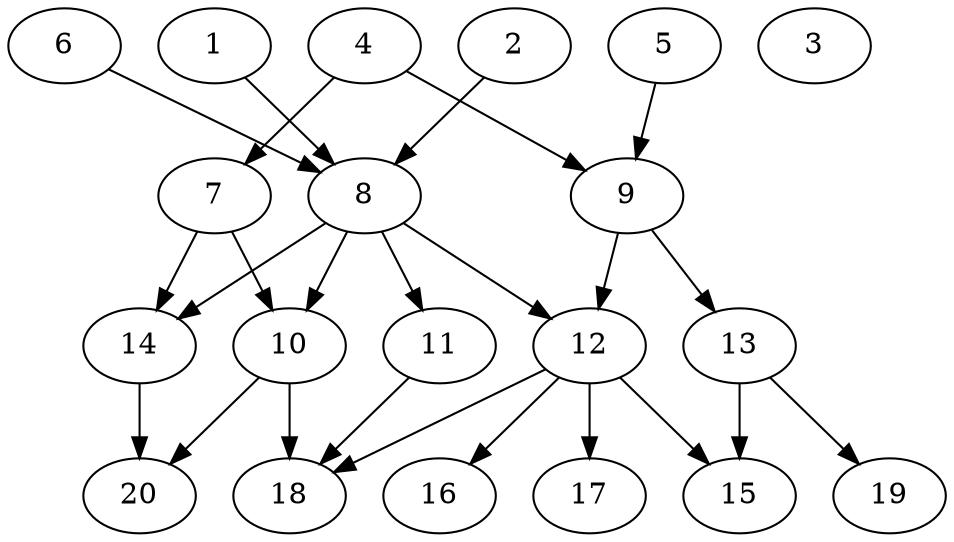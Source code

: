 // DAG automatically generated by daggen at Wed Jul 24 22:02:40 2019
// ./daggen --dot -n 20 --ccr 0.3 --fat 0.6 --regular 0.5 --density 0.5 --mindata 5242880 --maxdata 52428800 
digraph G {
  1 [size="94139733", alpha="0.08", expect_size="28241920"] 
  1 -> 8 [size ="28241920"]
  2 [size="145394347", alpha="0.03", expect_size="43618304"] 
  2 -> 8 [size ="43618304"]
  3 [size="62020267", alpha="0.07", expect_size="18606080"] 
  4 [size="144872107", alpha="0.14", expect_size="43461632"] 
  4 -> 7 [size ="43461632"]
  4 -> 9 [size ="43461632"]
  5 [size="156269227", alpha="0.03", expect_size="46880768"] 
  5 -> 9 [size ="46880768"]
  6 [size="131211947", alpha="0.19", expect_size="39363584"] 
  6 -> 8 [size ="39363584"]
  7 [size="90948267", alpha="0.08", expect_size="27284480"] 
  7 -> 10 [size ="27284480"]
  7 -> 14 [size ="27284480"]
  8 [size="54777173", alpha="0.03", expect_size="16433152"] 
  8 -> 10 [size ="16433152"]
  8 -> 11 [size ="16433152"]
  8 -> 12 [size ="16433152"]
  8 -> 14 [size ="16433152"]
  9 [size="43663360", alpha="0.13", expect_size="13099008"] 
  9 -> 12 [size ="13099008"]
  9 -> 13 [size ="13099008"]
  10 [size="135570773", alpha="0.00", expect_size="40671232"] 
  10 -> 18 [size ="40671232"]
  10 -> 20 [size ="40671232"]
  11 [size="84066987", alpha="0.03", expect_size="25220096"] 
  11 -> 18 [size ="25220096"]
  12 [size="149753173", alpha="0.00", expect_size="44925952"] 
  12 -> 15 [size ="44925952"]
  12 -> 16 [size ="44925952"]
  12 -> 17 [size ="44925952"]
  12 -> 18 [size ="44925952"]
  13 [size="173827413", alpha="0.09", expect_size="52148224"] 
  13 -> 15 [size ="52148224"]
  13 -> 19 [size ="52148224"]
  14 [size="71563947", alpha="0.09", expect_size="21469184"] 
  14 -> 20 [size ="21469184"]
  15 [size="24200533", alpha="0.02", expect_size="7260160"] 
  16 [size="44168533", alpha="0.04", expect_size="13250560"] 
  17 [size="39901867", alpha="0.16", expect_size="11970560"] 
  18 [size="106543787", alpha="0.11", expect_size="31963136"] 
  19 [size="128914773", alpha="0.11", expect_size="38674432"] 
  20 [size="76731733", alpha="0.14", expect_size="23019520"] 
}
